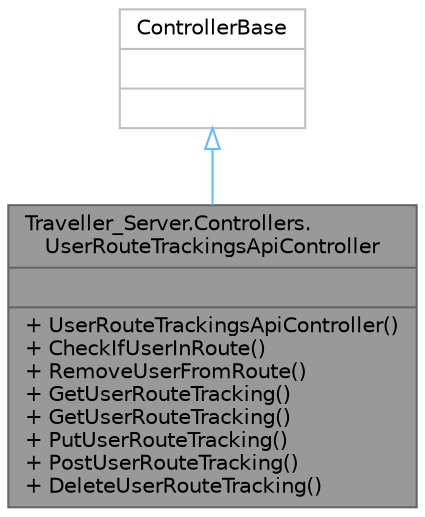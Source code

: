digraph "Traveller_Server.Controllers.UserRouteTrackingsApiController"
{
 // LATEX_PDF_SIZE
  bgcolor="transparent";
  edge [fontname=Helvetica,fontsize=10,labelfontname=Helvetica,labelfontsize=10];
  node [fontname=Helvetica,fontsize=10,shape=box,height=0.2,width=0.4];
  Node1 [shape=record,label="{Traveller_Server.Controllers.\lUserRouteTrackingsApiController\n||+ UserRouteTrackingsApiController()\l+ CheckIfUserInRoute()\l+ RemoveUserFromRoute()\l+ GetUserRouteTracking()\l+ GetUserRouteTracking()\l+ PutUserRouteTracking()\l+ PostUserRouteTracking()\l+ DeleteUserRouteTracking()\l}",height=0.2,width=0.4,color="gray40", fillcolor="grey60", style="filled", fontcolor="black",tooltip="API Controller for CRUD actions for UserRouteTrackings."];
  Node2 -> Node1 [dir="back",color="steelblue1",style="solid",arrowtail="onormal"];
  Node2 [shape=record,label="{ControllerBase\n||}",height=0.2,width=0.4,color="grey75", fillcolor="white", style="filled",tooltip=" "];
}
